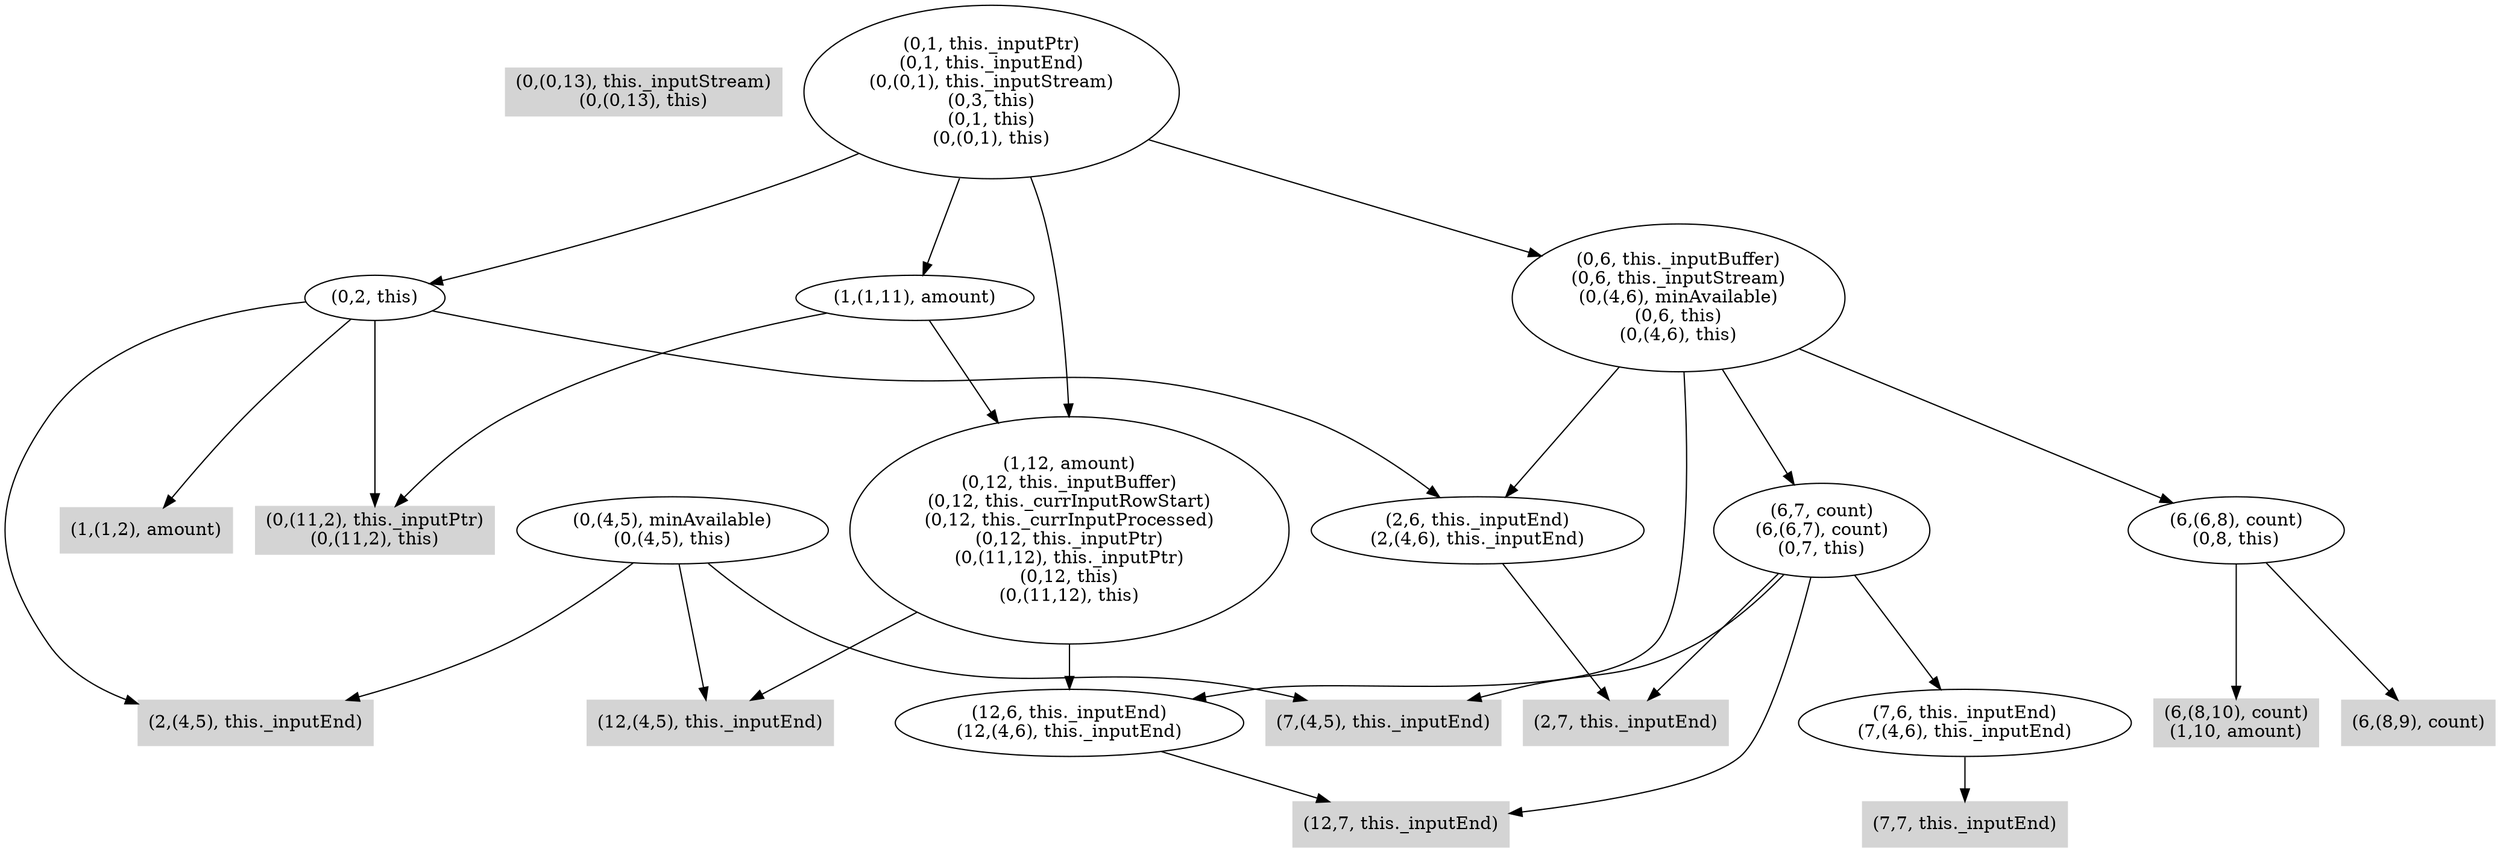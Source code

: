 digraph { 
8 [shape=box,style=filled,color=".0 .0 .83",label="(0,(0,13), this._inputStream)\n(0,(0,13), this)"];
9 [shape=box,style=filled,color=".0 .0 .83",label="(0,(11,2), this._inputPtr)\n(0,(11,2), this)"];
10 [shape=box,style=filled,color=".0 .0 .83",label="(1,(1,2), amount)"];
11 [shape=box,style=filled,color=".0 .0 .83",label="(2,7, this._inputEnd)"];
12 [label="(2,6, this._inputEnd)\n(2,(4,6), this._inputEnd)"];
13 [shape=box,style=filled,color=".0 .0 .83",label="(2,(4,5), this._inputEnd)"];
14 [label="(0,2, this)"];
15 [shape=box,style=filled,color=".0 .0 .83",label="(12,7, this._inputEnd)"];
16 [shape=box,style=filled,color=".0 .0 .83",label="(7,7, this._inputEnd)"];
17 [label="(7,6, this._inputEnd)\n(7,(4,6), this._inputEnd)"];
18 [shape=box,style=filled,color=".0 .0 .83",label="(7,(4,5), this._inputEnd)"];
19 [label="(6,7, count)\n(6,(6,7), count)\n(0,7, this)"];
20 [shape=box,style=filled,color=".0 .0 .83",label="(6,(8,10), count)\n(1,10, amount)"];
21 [shape=box,style=filled,color=".0 .0 .83",label="(6,(8,9), count)"];
22 [label="(6,(6,8), count)\n(0,8, this)"];
23 [label="(12,6, this._inputEnd)\n(12,(4,6), this._inputEnd)"];
24 [label="(0,6, this._inputBuffer)\n(0,6, this._inputStream)\n(0,(4,6), minAvailable)\n(0,6, this)\n(0,(4,6), this)"];
25 [shape=box,style=filled,color=".0 .0 .83",label="(12,(4,5), this._inputEnd)"];
26 [label="(0,(4,5), minAvailable)\n(0,(4,5), this)"];
27 [label="(1,12, amount)\n(0,12, this._inputBuffer)\n(0,12, this._currInputRowStart)\n(0,12, this._currInputProcessed)\n(0,12, this._inputPtr)\n(0,(11,12), this._inputPtr)\n(0,12, this)\n(0,(11,12), this)"];
28 [label="(1,(1,11), amount)"];
29 [label="(0,1, this._inputPtr)\n(0,1, this._inputEnd)\n(0,(0,1), this._inputStream)\n(0,3, this)\n(0,1, this)\n(0,(0,1), this)"];
12 -> 11;
14 -> 9;
14 -> 10;
14 -> 12;
14 -> 13;
17 -> 16;
19 -> 11;
19 -> 15;
19 -> 17;
19 -> 18;
22 -> 20;
22 -> 21;
23 -> 15;
24 -> 12;
24 -> 19;
24 -> 22;
24 -> 23;
26 -> 13;
26 -> 18;
26 -> 25;
27 -> 23;
27 -> 25;
28 -> 9;
28 -> 27;
29 -> 14;
29 -> 24;
29 -> 27;
29 -> 28;
}